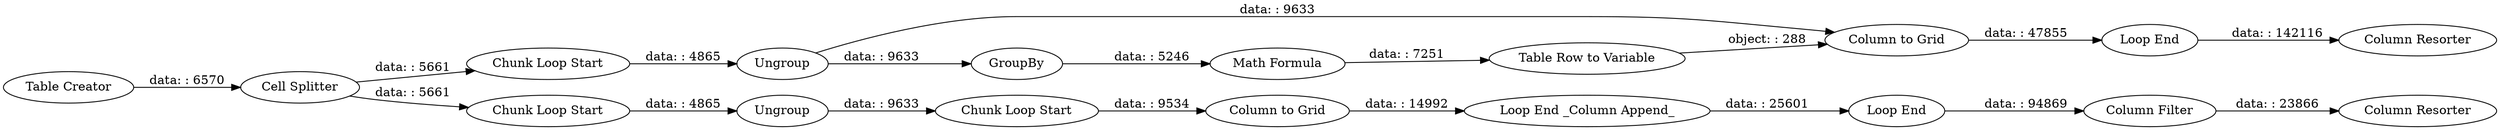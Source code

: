 digraph {
	"4060706790709252060_2" [label="Cell Splitter"]
	"4060706790709252060_8" [label="Column to Grid"]
	"4060706790709252060_12" [label=Ungroup]
	"4060706790709252060_1" [label="Table Creator"]
	"4060706790709252060_17" [label="Column Filter"]
	"4060706790709252060_14" [label="Column to Grid"]
	"4060706790709252060_15" [label="Loop End _Column Append_"]
	"4060706790709252060_4" [label=Ungroup]
	"4060706790709252060_7" [label="Table Row to Variable"]
	"4060706790709252060_3" [label="Chunk Loop Start"]
	"4060706790709252060_11" [label="Chunk Loop Start"]
	"4060706790709252060_5" [label=GroupBy]
	"4060706790709252060_13" [label="Chunk Loop Start"]
	"4060706790709252060_18" [label="Column Resorter"]
	"4060706790709252060_6" [label="Math Formula"]
	"4060706790709252060_10" [label="Column Resorter"]
	"4060706790709252060_9" [label="Loop End"]
	"4060706790709252060_16" [label="Loop End"]
	"4060706790709252060_12" -> "4060706790709252060_13" [label="data: : 9633"]
	"4060706790709252060_7" -> "4060706790709252060_8" [label="object: : 288"]
	"4060706790709252060_13" -> "4060706790709252060_14" [label="data: : 9534"]
	"4060706790709252060_6" -> "4060706790709252060_7" [label="data: : 7251"]
	"4060706790709252060_5" -> "4060706790709252060_6" [label="data: : 5246"]
	"4060706790709252060_2" -> "4060706790709252060_11" [label="data: : 5661"]
	"4060706790709252060_4" -> "4060706790709252060_8" [label="data: : 9633"]
	"4060706790709252060_2" -> "4060706790709252060_3" [label="data: : 5661"]
	"4060706790709252060_8" -> "4060706790709252060_9" [label="data: : 47855"]
	"4060706790709252060_4" -> "4060706790709252060_5" [label="data: : 9633"]
	"4060706790709252060_9" -> "4060706790709252060_10" [label="data: : 142116"]
	"4060706790709252060_11" -> "4060706790709252060_12" [label="data: : 4865"]
	"4060706790709252060_15" -> "4060706790709252060_16" [label="data: : 25601"]
	"4060706790709252060_3" -> "4060706790709252060_4" [label="data: : 4865"]
	"4060706790709252060_17" -> "4060706790709252060_18" [label="data: : 23866"]
	"4060706790709252060_16" -> "4060706790709252060_17" [label="data: : 94869"]
	"4060706790709252060_14" -> "4060706790709252060_15" [label="data: : 14992"]
	"4060706790709252060_1" -> "4060706790709252060_2" [label="data: : 6570"]
	rankdir=LR
}
